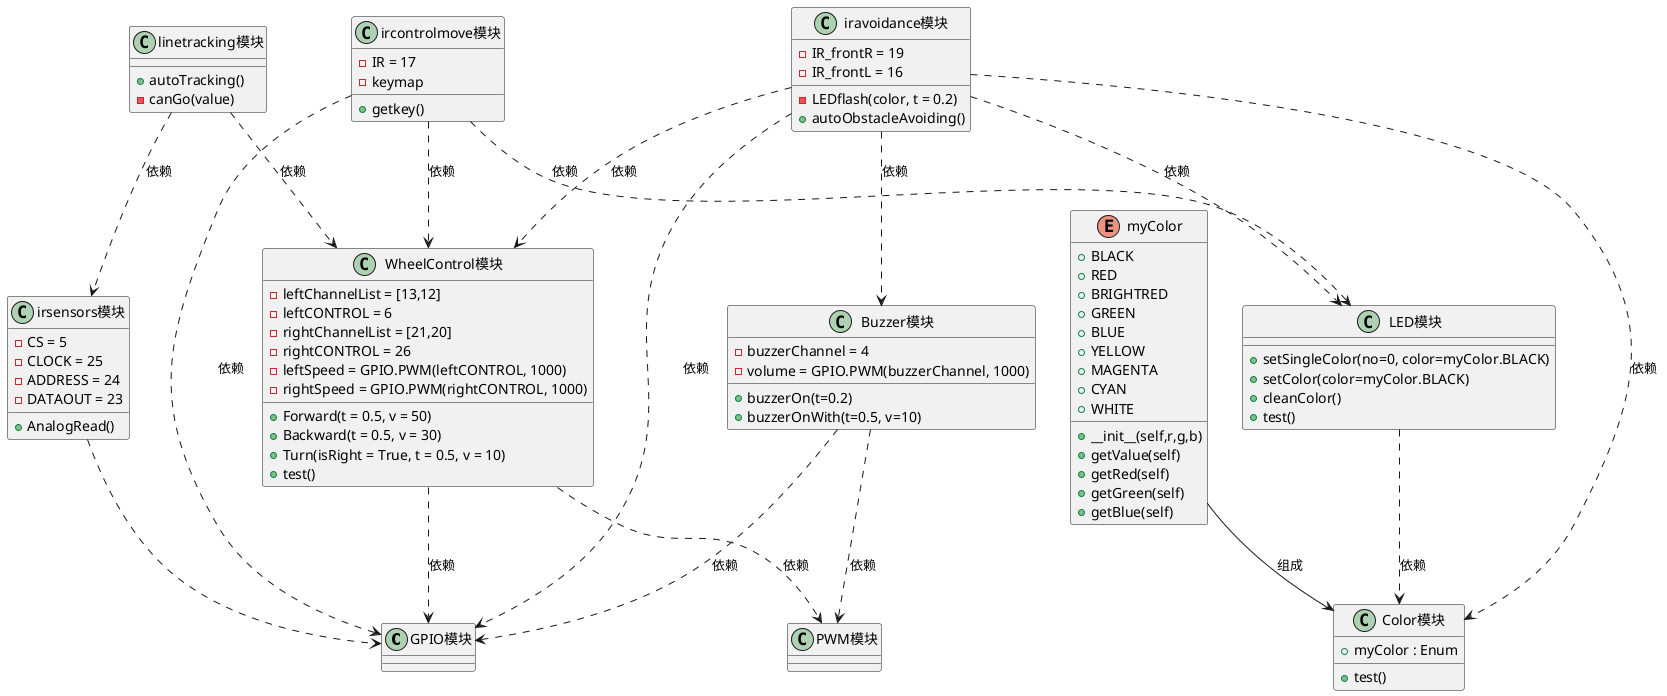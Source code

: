 @startuml class diagram

class GPIO模块

class PWM模块

class Buzzer模块{
    - buzzerChannel = 4
    - {field} volume = GPIO.PWM(buzzerChannel, 1000)
    + buzzerOn(t=0.2)
    + buzzerOnWith(t=0.5, v=10)
}
Buzzer模块 ..> GPIO模块: 依赖
Buzzer模块 ..> PWM模块: 依赖

class Color模块{
    + myColor : Enum
    + test()
}

Enum myColor{
    + BLACK
    + RED
    + BRIGHTRED
    + GREEN
    + BLUE
    + YELLOW
    + MAGENTA
    + CYAN
    + WHITE
    + __init__(self,r,g,b)
    + getValue(self)
    + getRed(self)
    + getGreen(self)
    + getBlue(self)
}
myColor --> Color模块: 组成

class LED模块{
    + setSingleColor(no=0, color=myColor.BLACK)
    + setColor(color=myColor.BLACK)
    + cleanColor()
    + test()
}
LED模块 ..> Color模块: 依赖

class WheelControl模块{
    - leftChannelList = [13,12]
    - leftCONTROL = 6
    - rightChannelList = [21,20]
    - rightCONTROL = 26
    - {field} leftSpeed = GPIO.PWM(leftCONTROL, 1000)
    - {field} rightSpeed = GPIO.PWM(rightCONTROL, 1000)

    + Forward(t = 0.5, v = 50)
    + Backward(t = 0.5, v = 30)
    + Turn(isRight = True, t = 0.5, v = 10)
    + test()
}
WheelControl模块 ..> GPIO模块: 依赖
WheelControl模块 ..> PWM模块: 依赖

class irsensors模块{
    - CS = 5
    - CLOCK = 25
    - ADDRESS = 24
    - DATAOUT = 23
    + AnalogRead()
}
irsensors模块 ..> GPIO模块

class linetracking模块{
    + autoTracking()
    - canGo(value)
}
linetracking模块 ..> irsensors模块: 依赖
linetracking模块 ..> WheelControl模块: 依赖

class ircontrolmove模块{
    - IR = 17
    - keymap

    +getkey()
}
ircontrolmove模块 ..> GPIO模块: 依赖
ircontrolmove模块 ..> LED模块: 依赖
ircontrolmove模块 ..> WheelControl模块: 依赖

class iravoidance模块{
    - IR_frontR = 19
    - IR_frontL = 16

    - LEDflash(color, t = 0.2)
    + autoObstacleAvoiding()
}
iravoidance模块 ..> GPIO模块: 依赖
iravoidance模块 ..> Color模块: 依赖
iravoidance模块 ..> LED模块: 依赖
iravoidance模块 ..> Buzzer模块: 依赖
iravoidance模块 ..> WheelControl模块: 依赖

@enduml
